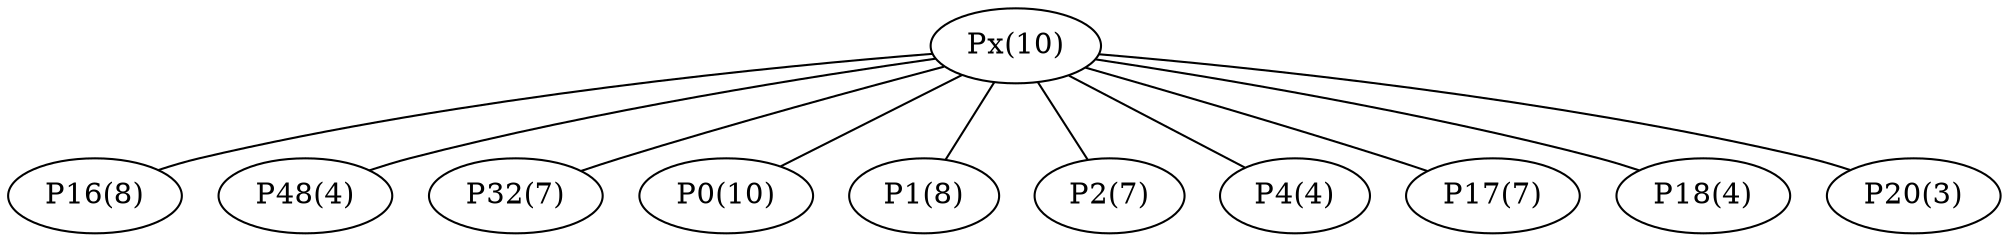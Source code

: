 graph network {
	"Px(10)";
	"P16(8)";
	"P48(4)";
	"P32(7)";
	"P0(10)";
	"P1(8)";
	"P2(7)";
	"P4(4)";
	"P17(7)";
	"P18(4)";
	"P20(3)";
	"Px(10)" -- "P16(8)";
	"Px(10)" -- "P48(4)";
	"Px(10)" -- "P32(7)";
	"Px(10)" -- "P0(10)";
	"Px(10)" -- "P1(8)";
	"Px(10)" -- "P2(7)";
	"Px(10)" -- "P4(4)";
	"Px(10)" -- "P17(7)";
	"Px(10)" -- "P18(4)";
	"Px(10)" -- "P20(3)";
}